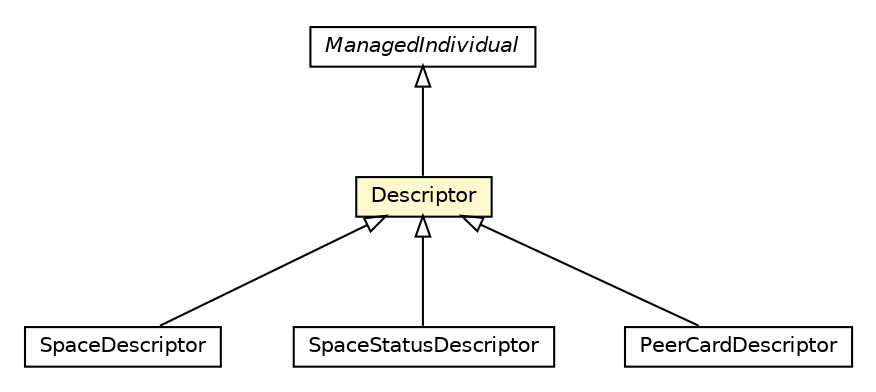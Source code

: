#!/usr/local/bin/dot
#
# Class diagram 
# Generated by UMLGraph version R5_6-24-gf6e263 (http://www.umlgraph.org/)
#

digraph G {
	edge [fontname="Helvetica",fontsize=10,labelfontname="Helvetica",labelfontsize=10];
	node [fontname="Helvetica",fontsize=10,shape=plaintext];
	nodesep=0.25;
	ranksep=0.5;
	// org.universAAL.ontology.sysinfo.SpaceDescriptor
	c137042 [label=<<table title="org.universAAL.ontology.sysinfo.SpaceDescriptor" border="0" cellborder="1" cellspacing="0" cellpadding="2" port="p" href="./SpaceDescriptor.html">
		<tr><td><table border="0" cellspacing="0" cellpadding="1">
<tr><td align="center" balign="center"> SpaceDescriptor </td></tr>
		</table></td></tr>
		</table>>, URL="./SpaceDescriptor.html", fontname="Helvetica", fontcolor="black", fontsize=10.0];
	// org.universAAL.ontology.sysinfo.SpaceStatusDescriptor
	c137044 [label=<<table title="org.universAAL.ontology.sysinfo.SpaceStatusDescriptor" border="0" cellborder="1" cellspacing="0" cellpadding="2" port="p" href="./SpaceStatusDescriptor.html">
		<tr><td><table border="0" cellspacing="0" cellpadding="1">
<tr><td align="center" balign="center"> SpaceStatusDescriptor </td></tr>
		</table></td></tr>
		</table>>, URL="./SpaceStatusDescriptor.html", fontname="Helvetica", fontcolor="black", fontsize=10.0];
	// org.universAAL.ontology.sysinfo.PeerCardDescriptor
	c137045 [label=<<table title="org.universAAL.ontology.sysinfo.PeerCardDescriptor" border="0" cellborder="1" cellspacing="0" cellpadding="2" port="p" href="./PeerCardDescriptor.html">
		<tr><td><table border="0" cellspacing="0" cellpadding="1">
<tr><td align="center" balign="center"> PeerCardDescriptor </td></tr>
		</table></td></tr>
		</table>>, URL="./PeerCardDescriptor.html", fontname="Helvetica", fontcolor="black", fontsize=10.0];
	// org.universAAL.ontology.sysinfo.Descriptor
	c137046 [label=<<table title="org.universAAL.ontology.sysinfo.Descriptor" border="0" cellborder="1" cellspacing="0" cellpadding="2" port="p" bgcolor="lemonChiffon" href="./Descriptor.html">
		<tr><td><table border="0" cellspacing="0" cellpadding="1">
<tr><td align="center" balign="center"> Descriptor </td></tr>
		</table></td></tr>
		</table>>, URL="./Descriptor.html", fontname="Helvetica", fontcolor="black", fontsize=10.0];
	//org.universAAL.ontology.sysinfo.SpaceDescriptor extends org.universAAL.ontology.sysinfo.Descriptor
	c137046:p -> c137042:p [dir=back,arrowtail=empty];
	//org.universAAL.ontology.sysinfo.SpaceStatusDescriptor extends org.universAAL.ontology.sysinfo.Descriptor
	c137046:p -> c137044:p [dir=back,arrowtail=empty];
	//org.universAAL.ontology.sysinfo.PeerCardDescriptor extends org.universAAL.ontology.sysinfo.Descriptor
	c137046:p -> c137045:p [dir=back,arrowtail=empty];
	//org.universAAL.ontology.sysinfo.Descriptor extends org.universAAL.middleware.owl.ManagedIndividual
	c137048:p -> c137046:p [dir=back,arrowtail=empty];
	// org.universAAL.middleware.owl.ManagedIndividual
	c137048 [label=<<table title="org.universAAL.middleware.owl.ManagedIndividual" border="0" cellborder="1" cellspacing="0" cellpadding="2" port="p" href="http://java.sun.com/j2se/1.4.2/docs/api/org/universAAL/middleware/owl/ManagedIndividual.html">
		<tr><td><table border="0" cellspacing="0" cellpadding="1">
<tr><td align="center" balign="center"><font face="Helvetica-Oblique"> ManagedIndividual </font></td></tr>
		</table></td></tr>
		</table>>, URL="http://java.sun.com/j2se/1.4.2/docs/api/org/universAAL/middleware/owl/ManagedIndividual.html", fontname="Helvetica", fontcolor="black", fontsize=10.0];
}

